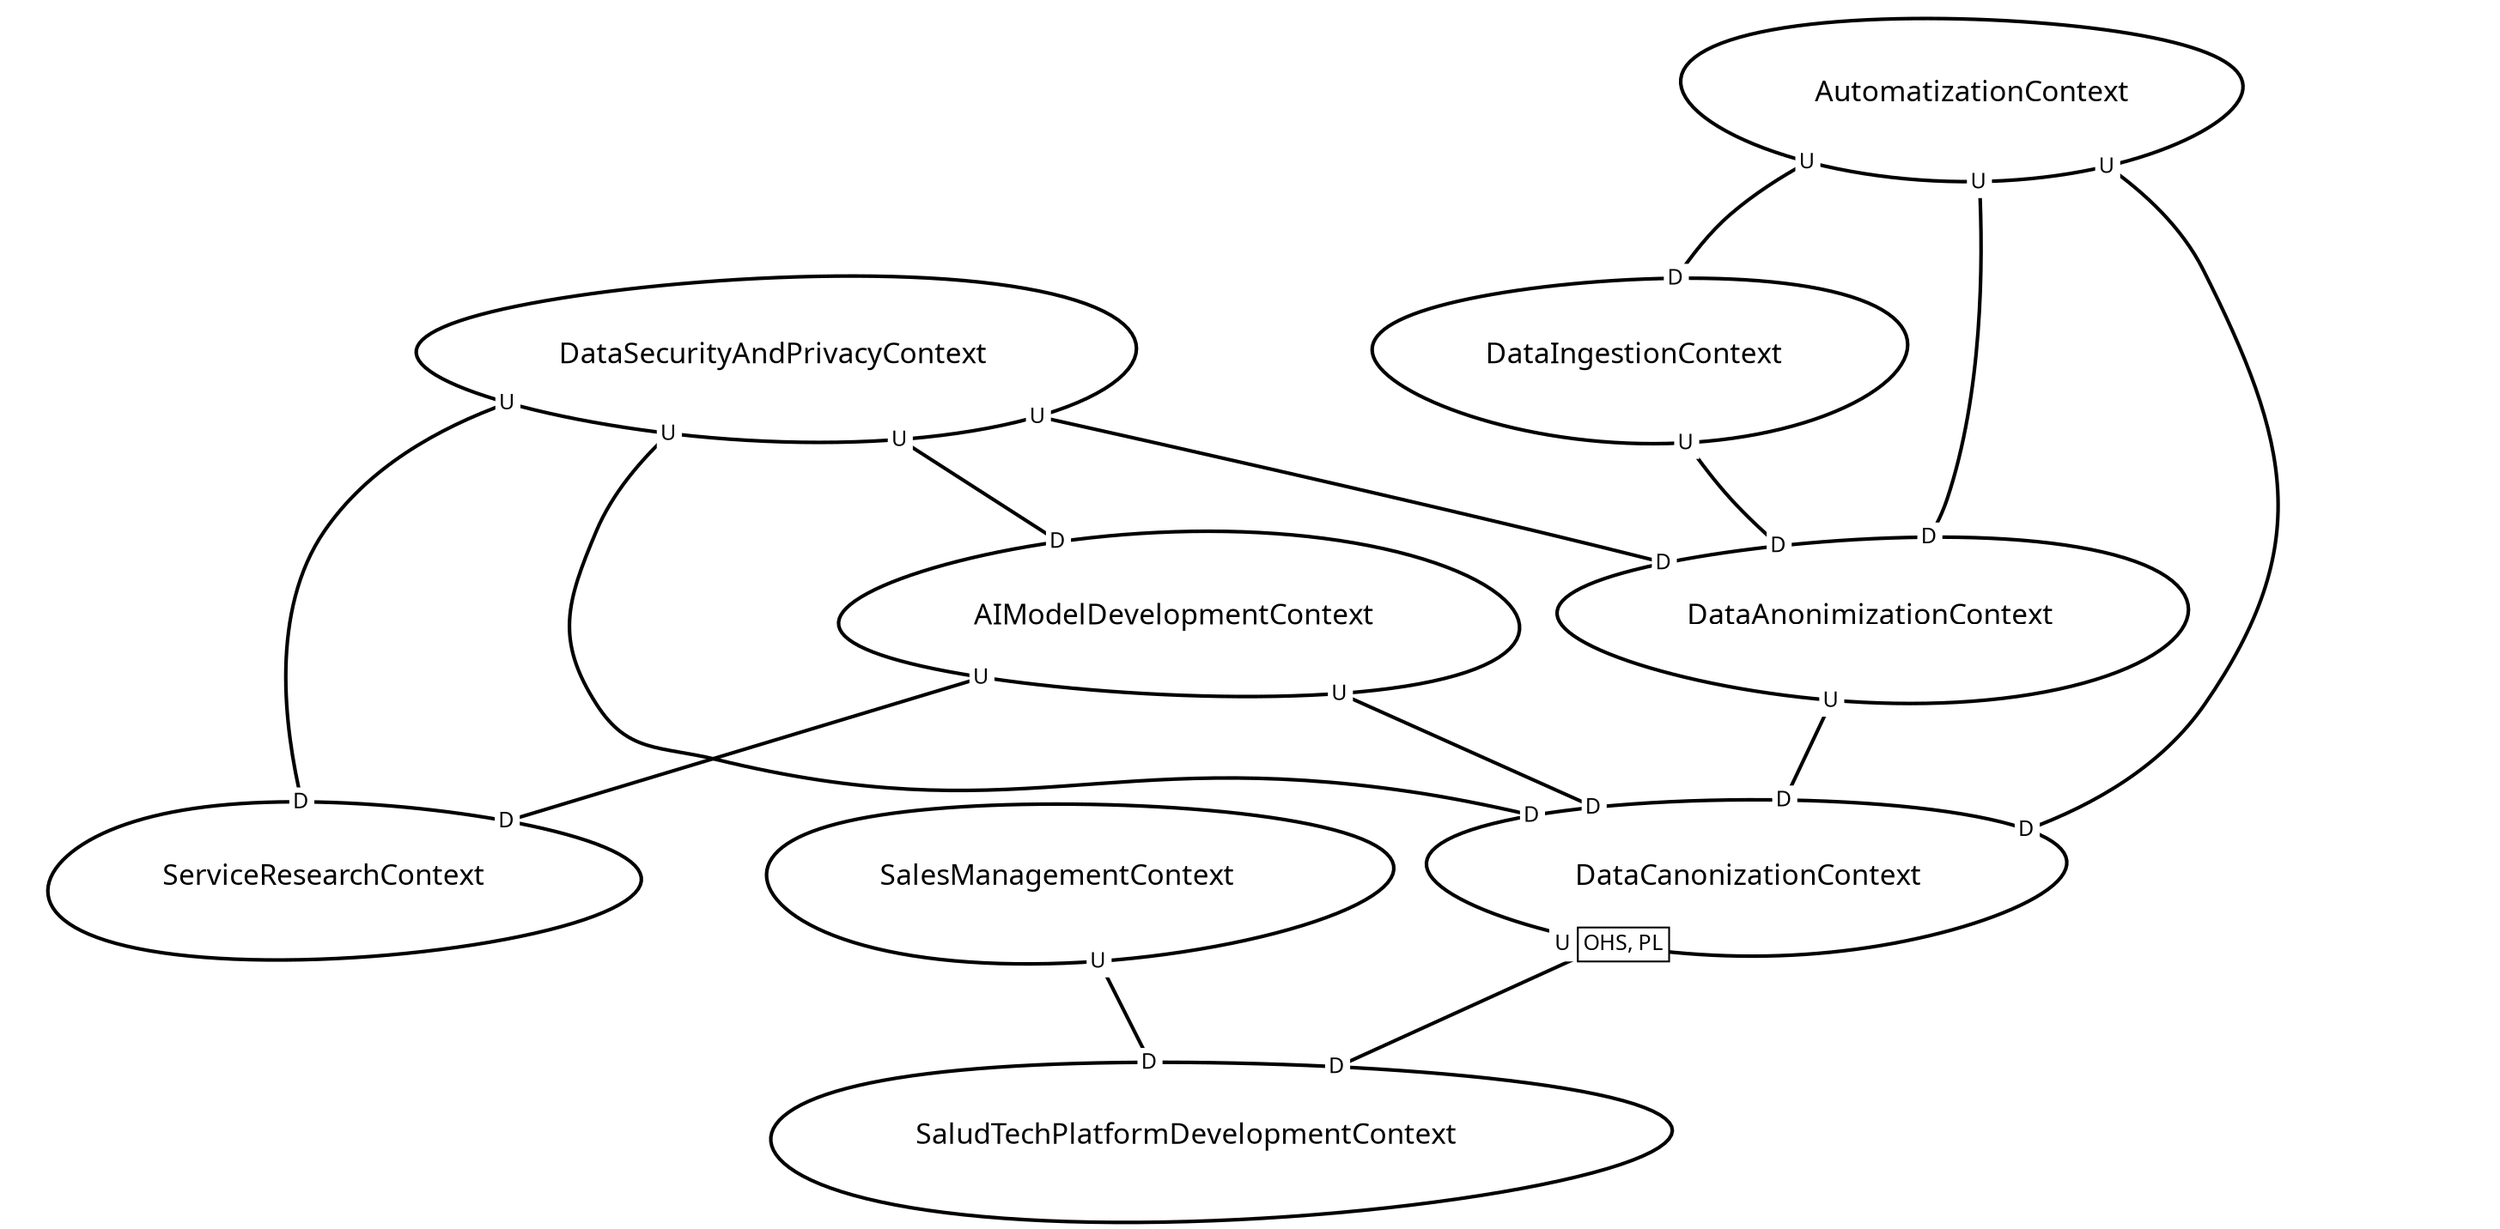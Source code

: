 digraph "ContextMapGraph" {
graph ["imagepath"="/tmp/GraphvizJava"]
"AIModelDevelopmentContext" ["margin"="0.3","orientation"="105","shape"="egg","fontsize"="16","style"="bold","label"="AIModelDevelopmentContext\n","fontname"="sans-serif"]
"DataCanonizationContext" ["margin"="0.3","orientation"="182","shape"="egg","fontsize"="16","style"="bold","label"="DataCanonizationContext\n","fontname"="sans-serif"]
"SaludTechPlatformDevelopmentContext" ["margin"="0.3","orientation"="40","shape"="egg","fontsize"="16","style"="bold","label"="SaludTechPlatformDevelopmentContext\n","fontname"="sans-serif"]
"ServiceResearchContext" ["margin"="0.3","orientation"="26","shape"="egg","fontsize"="16","style"="bold","label"="ServiceResearchContext\n","fontname"="sans-serif"]
"AutomatizationContext" ["margin"="0.3","orientation"="296","shape"="egg","fontsize"="16","style"="bold","label"="AutomatizationContext\n","fontname"="sans-serif"]
"DataAnonimizationContext" ["margin"="0.3","orientation"="79","shape"="egg","fontsize"="16","style"="bold","label"="DataAnonimizationContext\n","fontname"="sans-serif"]
"DataIngestionContext" ["margin"="0.3","orientation"="71","shape"="egg","fontsize"="16","style"="bold","label"="DataIngestionContext\n","fontname"="sans-serif"]
"DataSecurityAndPrivacyContext" ["margin"="0.3","orientation"="79","shape"="egg","fontsize"="16","style"="bold","label"="DataSecurityAndPrivacyContext\n","fontname"="sans-serif"]
"SalesManagementContext" ["margin"="0.3","orientation"="47","shape"="egg","fontsize"="16","style"="bold","label"="SalesManagementContext\n","fontname"="sans-serif"]
"AIModelDevelopmentContext" -> "DataCanonizationContext" ["headlabel"=<<table cellspacing="0" cellborder="0" border="0">
<tr><td bgcolor="white">D</td></tr>
</table>>,"labeldistance"="0","fontsize"="12","taillabel"=<<table cellspacing="0" cellborder="0" border="0">
<tr><td bgcolor="white">U</td></tr>
</table>>,"style"="bold","label"="                                        ","dir"="none","fontname"="sans-serif"]
"AIModelDevelopmentContext" -> "ServiceResearchContext" ["headlabel"=<<table cellspacing="0" cellborder="0" border="0">
<tr><td bgcolor="white">D</td></tr>
</table>>,"labeldistance"="0","fontsize"="12","taillabel"=<<table cellspacing="0" cellborder="0" border="0">
<tr><td bgcolor="white">U</td></tr>
</table>>,"style"="bold","label"="                                        ","dir"="none","fontname"="sans-serif"]
"DataCanonizationContext" -> "SaludTechPlatformDevelopmentContext" ["headlabel"=<<table cellspacing="0" cellborder="0" border="0">
<tr><td bgcolor="white">D</td></tr>
</table>>,"labeldistance"="0","fontsize"="12","taillabel"=<<table cellspacing="0" cellborder="1" border="0">
<tr><td bgcolor="white" sides="r">U</td><td sides="trbl" bgcolor="white"><font>OHS, PL</font></td></tr>
</table>>,"style"="bold","label"="                                        ","dir"="none","fontname"="sans-serif"]
"AutomatizationContext" -> "DataCanonizationContext" ["headlabel"=<<table cellspacing="0" cellborder="0" border="0">
<tr><td bgcolor="white">D</td></tr>
</table>>,"labeldistance"="0","fontsize"="12","taillabel"=<<table cellspacing="0" cellborder="0" border="0">
<tr><td bgcolor="white">U</td></tr>
</table>>,"style"="bold","label"="                                        ","dir"="none","fontname"="sans-serif"]
"AutomatizationContext" -> "DataAnonimizationContext" ["headlabel"=<<table cellspacing="0" cellborder="0" border="0">
<tr><td bgcolor="white">D</td></tr>
</table>>,"labeldistance"="0","fontsize"="12","taillabel"=<<table cellspacing="0" cellborder="0" border="0">
<tr><td bgcolor="white">U</td></tr>
</table>>,"style"="bold","label"="                                        ","dir"="none","fontname"="sans-serif"]
"AutomatizationContext" -> "DataIngestionContext" ["headlabel"=<<table cellspacing="0" cellborder="0" border="0">
<tr><td bgcolor="white">D</td></tr>
</table>>,"labeldistance"="0","fontsize"="12","taillabel"=<<table cellspacing="0" cellborder="0" border="0">
<tr><td bgcolor="white">U</td></tr>
</table>>,"style"="bold","label"="                                        ","dir"="none","fontname"="sans-serif"]
"DataAnonimizationContext" -> "DataCanonizationContext" ["headlabel"=<<table cellspacing="0" cellborder="0" border="0">
<tr><td bgcolor="white">D</td></tr>
</table>>,"labeldistance"="0","fontsize"="12","taillabel"=<<table cellspacing="0" cellborder="0" border="0">
<tr><td bgcolor="white">U</td></tr>
</table>>,"style"="bold","label"="                                        ","dir"="none","fontname"="sans-serif"]
"DataIngestionContext" -> "DataAnonimizationContext" ["headlabel"=<<table cellspacing="0" cellborder="0" border="0">
<tr><td bgcolor="white">D</td></tr>
</table>>,"labeldistance"="0","fontsize"="12","taillabel"=<<table cellspacing="0" cellborder="0" border="0">
<tr><td bgcolor="white">U</td></tr>
</table>>,"style"="bold","label"="                                        ","dir"="none","fontname"="sans-serif"]
"DataSecurityAndPrivacyContext" -> "AIModelDevelopmentContext" ["headlabel"=<<table cellspacing="0" cellborder="0" border="0">
<tr><td bgcolor="white">D</td></tr>
</table>>,"labeldistance"="0","fontsize"="12","taillabel"=<<table cellspacing="0" cellborder="0" border="0">
<tr><td bgcolor="white">U</td></tr>
</table>>,"style"="bold","label"="                                        ","dir"="none","fontname"="sans-serif"]
"DataSecurityAndPrivacyContext" -> "DataCanonizationContext" ["headlabel"=<<table cellspacing="0" cellborder="0" border="0">
<tr><td bgcolor="white">D</td></tr>
</table>>,"labeldistance"="0","fontsize"="12","taillabel"=<<table cellspacing="0" cellborder="0" border="0">
<tr><td bgcolor="white">U</td></tr>
</table>>,"style"="bold","label"="                                        ","dir"="none","fontname"="sans-serif"]
"DataSecurityAndPrivacyContext" -> "DataAnonimizationContext" ["headlabel"=<<table cellspacing="0" cellborder="0" border="0">
<tr><td bgcolor="white">D</td></tr>
</table>>,"labeldistance"="0","fontsize"="12","taillabel"=<<table cellspacing="0" cellborder="0" border="0">
<tr><td bgcolor="white">U</td></tr>
</table>>,"style"="bold","label"="                                        ","dir"="none","fontname"="sans-serif"]
"DataSecurityAndPrivacyContext" -> "ServiceResearchContext" ["headlabel"=<<table cellspacing="0" cellborder="0" border="0">
<tr><td bgcolor="white">D</td></tr>
</table>>,"labeldistance"="0","fontsize"="12","taillabel"=<<table cellspacing="0" cellborder="0" border="0">
<tr><td bgcolor="white">U</td></tr>
</table>>,"style"="bold","label"="                                        ","dir"="none","fontname"="sans-serif"]
"SalesManagementContext" -> "SaludTechPlatformDevelopmentContext" ["headlabel"=<<table cellspacing="0" cellborder="0" border="0">
<tr><td bgcolor="white">D</td></tr>
</table>>,"labeldistance"="0","fontsize"="12","taillabel"=<<table cellspacing="0" cellborder="0" border="0">
<tr><td bgcolor="white">U</td></tr>
</table>>,"style"="bold","label"="                                        ","dir"="none","fontname"="sans-serif"]
}